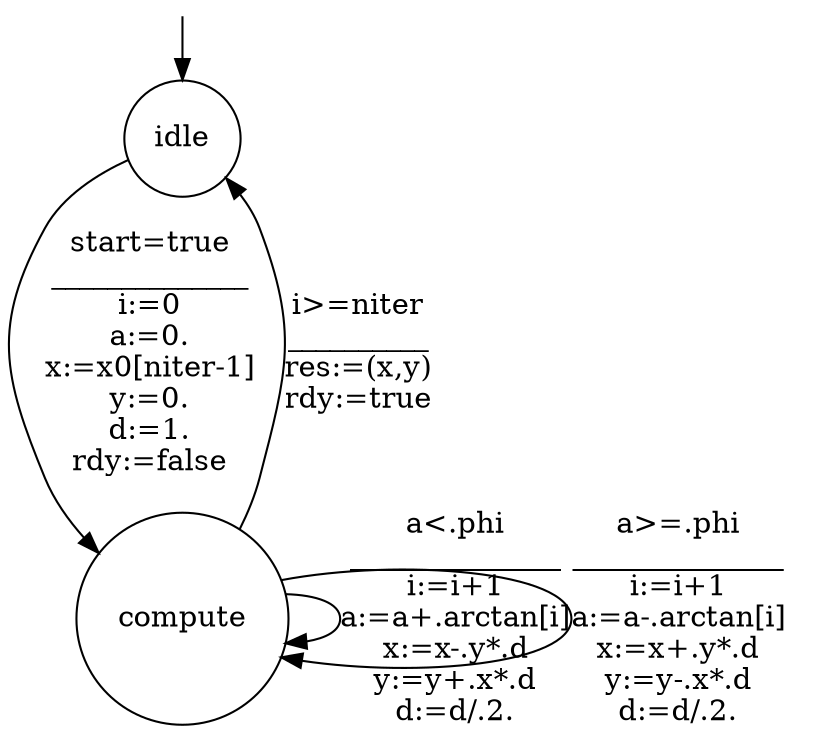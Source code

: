 digraph cordic {
layout = dot;
rankdir = UD;
size = "8.5,11";
label = ""
 center = 1;
 nodesep = "0.350000"
 ranksep = "0.400000"
 fontsize = 14;
mindist="1.0"
_ini [shape=point; label=""; style = invis]
idle [label = "idle", shape = circle, style = solid]
compute [label = "compute", shape = circle, style = solid]
_ini->idle
idle->compute [label="start=true
______________
i:=0\na:=0.\nx:=x0[niter-1]\ny:=0.\nd:=1.\nrdy:=false"]
compute->idle [label="i>=niter
__________
res:=(x,y)\nrdy:=true"]
compute->compute [label="a<.phi
_______________
i:=i+1\na:=a+.arctan[i]\nx:=x-.y*.d\ny:=y+.x*.d\nd:=d/.2."]
compute->compute [label="a>=.phi
_______________
i:=i+1\na:=a-.arctan[i]\nx:=x+.y*.d\ny:=y-.x*.d\nd:=d/.2."]
}
